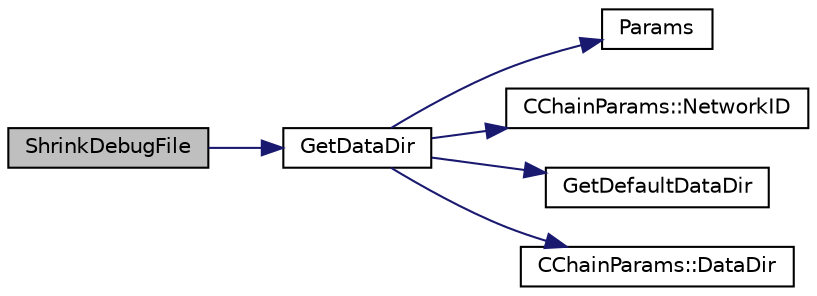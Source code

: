 digraph "ShrinkDebugFile"
{
  edge [fontname="Helvetica",fontsize="10",labelfontname="Helvetica",labelfontsize="10"];
  node [fontname="Helvetica",fontsize="10",shape=record];
  rankdir="LR";
  Node6676 [label="ShrinkDebugFile",height=0.2,width=0.4,color="black", fillcolor="grey75", style="filled", fontcolor="black"];
  Node6676 -> Node6677 [color="midnightblue",fontsize="10",style="solid",fontname="Helvetica"];
  Node6677 [label="GetDataDir",height=0.2,width=0.4,color="black", fillcolor="white", style="filled",URL="$df/d2d/util_8cpp.html#ab83866a054745d4b30a3948a1b44beba"];
  Node6677 -> Node6678 [color="midnightblue",fontsize="10",style="solid",fontname="Helvetica"];
  Node6678 [label="Params",height=0.2,width=0.4,color="black", fillcolor="white", style="filled",URL="$df/dbf/chainparams_8cpp.html#ace5c5b706d71a324a417dd2db394fd4a",tooltip="Return the currently selected parameters. "];
  Node6677 -> Node6679 [color="midnightblue",fontsize="10",style="solid",fontname="Helvetica"];
  Node6679 [label="CChainParams::NetworkID",height=0.2,width=0.4,color="black", fillcolor="white", style="filled",URL="$d1/d4f/class_c_chain_params.html#a90dc493ec0c0325c98c3ac06eb99862b"];
  Node6677 -> Node6680 [color="midnightblue",fontsize="10",style="solid",fontname="Helvetica"];
  Node6680 [label="GetDefaultDataDir",height=0.2,width=0.4,color="black", fillcolor="white", style="filled",URL="$df/d2d/util_8cpp.html#ab272995de020a3bcbf743be630e485c6"];
  Node6677 -> Node6681 [color="midnightblue",fontsize="10",style="solid",fontname="Helvetica"];
  Node6681 [label="CChainParams::DataDir",height=0.2,width=0.4,color="black", fillcolor="white", style="filled",URL="$d1/d4f/class_c_chain_params.html#a959488b5d8e6fe62857940b831d73a78"];
}
